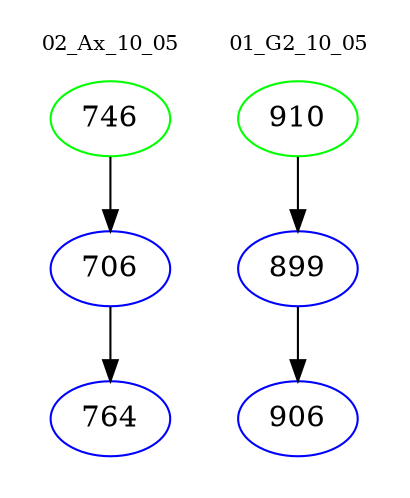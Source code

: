 digraph{
subgraph cluster_0 {
color = white
label = "02_Ax_10_05";
fontsize=10;
T0_746 [label="746", color="green"]
T0_746 -> T0_706 [color="black"]
T0_706 [label="706", color="blue"]
T0_706 -> T0_764 [color="black"]
T0_764 [label="764", color="blue"]
}
subgraph cluster_1 {
color = white
label = "01_G2_10_05";
fontsize=10;
T1_910 [label="910", color="green"]
T1_910 -> T1_899 [color="black"]
T1_899 [label="899", color="blue"]
T1_899 -> T1_906 [color="black"]
T1_906 [label="906", color="blue"]
}
}
